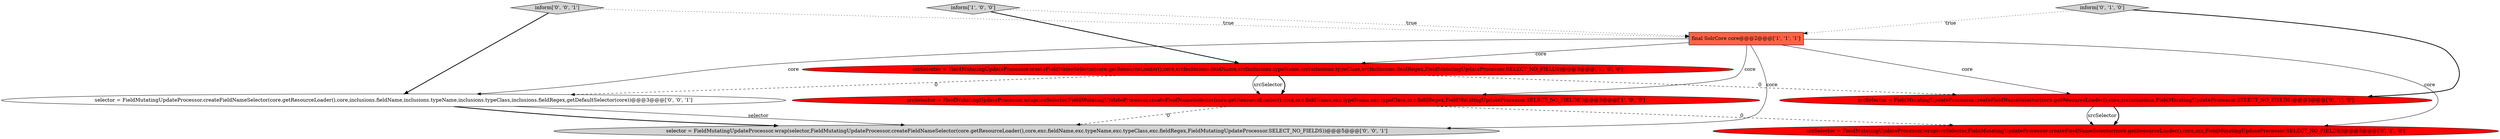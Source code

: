 digraph {
4 [style = filled, label = "inform['0', '1', '0']", fillcolor = lightgray, shape = diamond image = "AAA0AAABBB2BBB"];
0 [style = filled, label = "srcSelector = FieldMutatingUpdateProcessor.createFieldNameSelector(core.getResourceLoader(),core,srcInclusions.fieldName,srcInclusions.typeName,srcInclusions.typeClass,srcInclusions.fieldRegex,FieldMutatingUpdateProcessor.SELECT_NO_FIELDS)@@@3@@@['1', '0', '0']", fillcolor = red, shape = ellipse image = "AAA1AAABBB1BBB"];
7 [style = filled, label = "selector = FieldMutatingUpdateProcessor.createFieldNameSelector(core.getResourceLoader(),core,inclusions.fieldName,inclusions.typeName,inclusions.typeClass,inclusions.fieldRegex,getDefaultSelector(core))@@@3@@@['0', '0', '1']", fillcolor = white, shape = ellipse image = "AAA0AAABBB3BBB"];
8 [style = filled, label = "selector = FieldMutatingUpdateProcessor.wrap(selector,FieldMutatingUpdateProcessor.createFieldNameSelector(core.getResourceLoader(),core,exc.fieldName,exc.typeName,exc.typeClass,exc.fieldRegex,FieldMutatingUpdateProcessor.SELECT_NO_FIELDS))@@@5@@@['0', '0', '1']", fillcolor = lightgray, shape = ellipse image = "AAA0AAABBB3BBB"];
2 [style = filled, label = "inform['1', '0', '0']", fillcolor = lightgray, shape = diamond image = "AAA0AAABBB1BBB"];
1 [style = filled, label = "final SolrCore core@@@2@@@['1', '1', '1']", fillcolor = tomato, shape = box image = "AAA0AAABBB1BBB"];
6 [style = filled, label = "srcSelector = FieldMutatingUpdateProcessor.createFieldNameSelector(core.getResourceLoader(),core,srcInclusions,FieldMutatingUpdateProcessor.SELECT_NO_FIELDS)@@@3@@@['0', '1', '0']", fillcolor = red, shape = ellipse image = "AAA1AAABBB2BBB"];
5 [style = filled, label = "srcSelector = FieldMutatingUpdateProcessor.wrap(srcSelector,FieldMutatingUpdateProcessor.createFieldNameSelector(core.getResourceLoader(),core,exc,FieldMutatingUpdateProcessor.SELECT_NO_FIELDS))@@@5@@@['0', '1', '0']", fillcolor = red, shape = ellipse image = "AAA1AAABBB2BBB"];
3 [style = filled, label = "srcSelector = FieldMutatingUpdateProcessor.wrap(srcSelector,FieldMutatingUpdateProcessor.createFieldNameSelector(core.getResourceLoader(),core,exc.fieldName,exc.typeName,exc.typeClass,exc.fieldRegex,FieldMutatingUpdateProcessor.SELECT_NO_FIELDS))@@@5@@@['1', '0', '0']", fillcolor = red, shape = ellipse image = "AAA1AAABBB1BBB"];
9 [style = filled, label = "inform['0', '0', '1']", fillcolor = lightgray, shape = diamond image = "AAA0AAABBB3BBB"];
0->3 [style = bold, label=""];
3->5 [style = dashed, label="0"];
0->3 [style = solid, label="srcSelector"];
1->6 [style = solid, label="core"];
4->1 [style = dotted, label="true"];
4->6 [style = bold, label=""];
1->8 [style = solid, label="core"];
1->0 [style = solid, label="core"];
1->7 [style = solid, label="core"];
0->6 [style = dashed, label="0"];
1->5 [style = solid, label="core"];
9->7 [style = bold, label=""];
7->8 [style = bold, label=""];
6->5 [style = bold, label=""];
2->0 [style = bold, label=""];
2->1 [style = dotted, label="true"];
7->8 [style = solid, label="selector"];
9->1 [style = dotted, label="true"];
1->3 [style = solid, label="core"];
6->5 [style = solid, label="srcSelector"];
3->8 [style = dashed, label="0"];
0->7 [style = dashed, label="0"];
}
